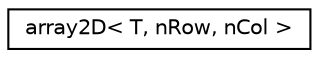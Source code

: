 digraph "Graphical Class Hierarchy"
{
 // LATEX_PDF_SIZE
  edge [fontname="Helvetica",fontsize="10",labelfontname="Helvetica",labelfontsize="10"];
  node [fontname="Helvetica",fontsize="10",shape=record];
  rankdir="LR";
  Node0 [label="array2D\< T, nRow, nCol \>",height=0.2,width=0.4,color="black", fillcolor="white", style="filled",URL="$structpFlow_1_1array2D.html",tooltip=" "];
}
